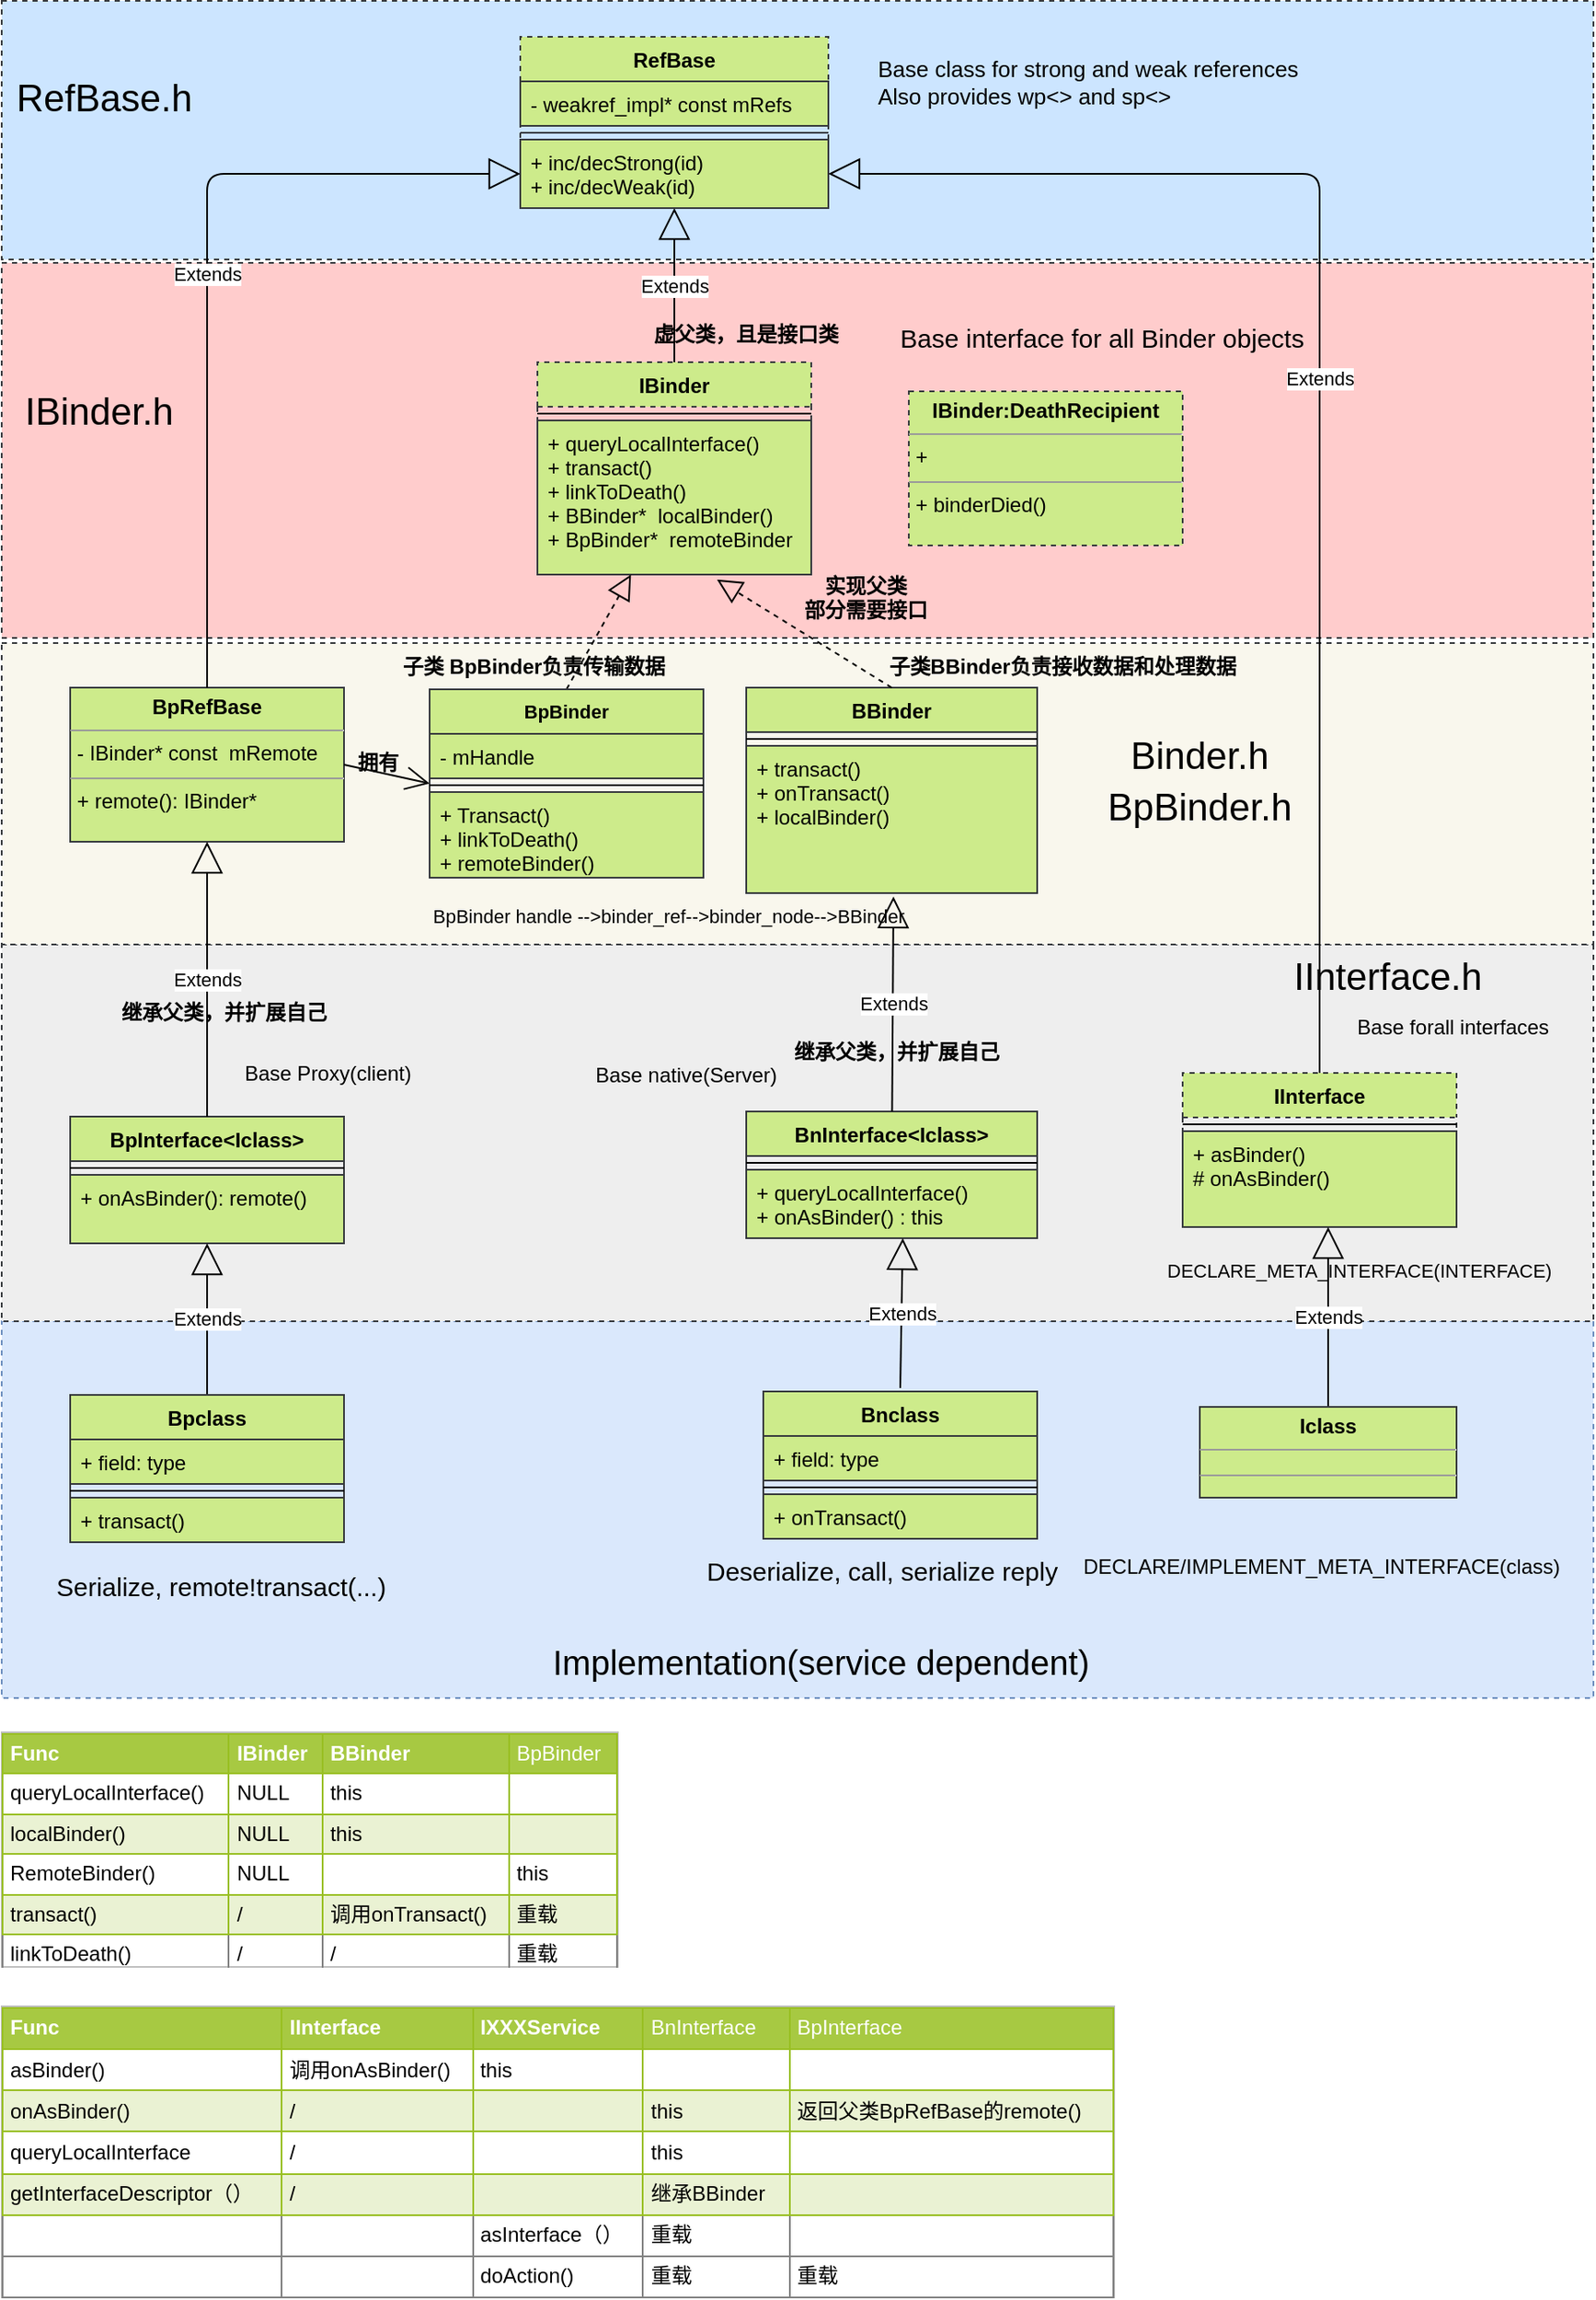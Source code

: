 <mxfile version="10.7.5" type="github"><diagram id="XoV3vyDaCqy8AsBaV7ED" name="Page-1"><mxGraphModel dx="1394" dy="1815" grid="1" gridSize="10" guides="1" tooltips="1" connect="1" arrows="1" fold="1" page="1" pageScale="1" pageWidth="850" pageHeight="1100" math="0" shadow="0"><root><mxCell id="0"/><mxCell id="1" parent="0"/><mxCell id="CPsG9SEY5jyk_iXfo9My-16" value="" style="rounded=0;whiteSpace=wrap;html=1;dashed=1;fillColor=#dae8fc;strokeColor=#6c8ebf;" vertex="1" parent="1"><mxGeometry x="17" y="-303.5" width="930" height="220" as="geometry"/></mxCell><mxCell id="CPsG9SEY5jyk_iXfo9My-9" value="" style="rounded=0;whiteSpace=wrap;html=1;dashed=1;fillColor=#eeeeee;strokeColor=#36393d;" vertex="1" parent="1"><mxGeometry x="17" y="-523.5" width="930" height="220" as="geometry"/></mxCell><mxCell id="CPsG9SEY5jyk_iXfo9My-1" value="" style="rounded=0;whiteSpace=wrap;html=1;dashed=1;fillColor=#f9f7ed;strokeColor=#36393d;" vertex="1" parent="1"><mxGeometry x="17" y="-699.5" width="930" height="176" as="geometry"/></mxCell><mxCell id="U_8C0pxJ0CiSHhDWeCDq-96" value="" style="rounded=0;whiteSpace=wrap;html=1;dashed=1;fillColor=#ffcccc;strokeColor=#36393d;" parent="1" vertex="1"><mxGeometry x="17" y="-921.5" width="930" height="219" as="geometry"/></mxCell><mxCell id="U_8C0pxJ0CiSHhDWeCDq-94" value="" style="rounded=0;whiteSpace=wrap;html=1;dashed=1;fillColor=#cce5ff;strokeColor=#36393d;" parent="1" vertex="1"><mxGeometry x="17" y="-1074.5" width="930" height="151" as="geometry"/></mxCell><mxCell id="U_8C0pxJ0CiSHhDWeCDq-1" value="IBinder" style="swimlane;fontStyle=1;align=center;verticalAlign=top;childLayout=stackLayout;horizontal=1;startSize=26;horizontalStack=0;resizeParent=1;resizeParentMax=0;resizeLast=0;collapsible=1;marginBottom=0;fillColor=#cdeb8b;strokeColor=#36393d;dashed=1;" parent="1" vertex="1"><mxGeometry x="330" y="-863.5" width="160" height="124" as="geometry"/></mxCell><mxCell id="U_8C0pxJ0CiSHhDWeCDq-2" value="" style="line;strokeWidth=1;fillColor=none;align=left;verticalAlign=middle;spacingTop=-1;spacingLeft=3;spacingRight=3;rotatable=0;labelPosition=right;points=[];portConstraint=eastwest;" parent="U_8C0pxJ0CiSHhDWeCDq-1" vertex="1"><mxGeometry y="26" width="160" height="8" as="geometry"/></mxCell><mxCell id="U_8C0pxJ0CiSHhDWeCDq-3" value="+ queryLocalInterface()&#10;+ transact()&#10;+ linkToDeath()&#10;+ BBinder*  localBinder()&#10;+ BpBinder*  remoteBinder" style="text;strokeColor=#36393d;fillColor=#cdeb8b;align=left;verticalAlign=top;spacingLeft=4;spacingRight=4;overflow=hidden;rotatable=0;points=[[0,0.5],[1,0.5]];portConstraint=eastwest;" parent="U_8C0pxJ0CiSHhDWeCDq-1" vertex="1"><mxGeometry y="34" width="160" height="90" as="geometry"/></mxCell><mxCell id="U_8C0pxJ0CiSHhDWeCDq-7" value="BBinder&#10;&#10;" style="swimlane;fontStyle=1;align=center;verticalAlign=top;childLayout=stackLayout;horizontal=1;startSize=26;horizontalStack=0;resizeParent=1;resizeParentMax=0;resizeLast=0;collapsible=1;marginBottom=0;fillColor=#cdeb8b;strokeColor=#36393d;" parent="1" vertex="1"><mxGeometry x="452" y="-673.5" width="170" height="120" as="geometry"/></mxCell><mxCell id="U_8C0pxJ0CiSHhDWeCDq-8" value="" style="line;strokeWidth=1;fillColor=none;align=left;verticalAlign=middle;spacingTop=-1;spacingLeft=3;spacingRight=3;rotatable=0;labelPosition=right;points=[];portConstraint=eastwest;" parent="U_8C0pxJ0CiSHhDWeCDq-7" vertex="1"><mxGeometry y="26" width="170" height="8" as="geometry"/></mxCell><mxCell id="U_8C0pxJ0CiSHhDWeCDq-9" value="+ transact()&#10;+ onTransact()&#10;+ localBinder()&#10;" style="text;strokeColor=#36393d;fillColor=#cdeb8b;align=left;verticalAlign=top;spacingLeft=4;spacingRight=4;overflow=hidden;rotatable=0;points=[[0,0.5],[1,0.5]];portConstraint=eastwest;" parent="U_8C0pxJ0CiSHhDWeCDq-7" vertex="1"><mxGeometry y="34" width="170" height="86" as="geometry"/></mxCell><mxCell id="U_8C0pxJ0CiSHhDWeCDq-10" value="IInterface&#10;&#10;" style="swimlane;fontStyle=1;align=center;verticalAlign=top;childLayout=stackLayout;horizontal=1;startSize=26;horizontalStack=0;resizeParent=1;resizeParentMax=0;resizeLast=0;collapsible=1;marginBottom=0;fillColor=#cdeb8b;strokeColor=#36393d;dashed=1;" parent="1" vertex="1"><mxGeometry x="707" y="-448.5" width="160" height="90" as="geometry"/></mxCell><mxCell id="U_8C0pxJ0CiSHhDWeCDq-11" value="" style="line;strokeWidth=1;fillColor=none;align=left;verticalAlign=middle;spacingTop=-1;spacingLeft=3;spacingRight=3;rotatable=0;labelPosition=right;points=[];portConstraint=eastwest;" parent="U_8C0pxJ0CiSHhDWeCDq-10" vertex="1"><mxGeometry y="26" width="160" height="8" as="geometry"/></mxCell><mxCell id="U_8C0pxJ0CiSHhDWeCDq-12" value="+ asBinder()&#10;# onAsBinder()&#10;" style="text;strokeColor=#36393d;fillColor=#cdeb8b;align=left;verticalAlign=top;spacingLeft=4;spacingRight=4;overflow=hidden;rotatable=0;points=[[0,0.5],[1,0.5]];portConstraint=eastwest;" parent="U_8C0pxJ0CiSHhDWeCDq-10" vertex="1"><mxGeometry y="34" width="160" height="56" as="geometry"/></mxCell><mxCell id="U_8C0pxJ0CiSHhDWeCDq-16" value="BnInterface&lt;Iclass&gt;" style="swimlane;fontStyle=1;align=center;verticalAlign=top;childLayout=stackLayout;horizontal=1;startSize=26;horizontalStack=0;resizeParent=1;resizeParentMax=0;resizeLast=0;collapsible=1;marginBottom=0;fillColor=#cdeb8b;strokeColor=#36393d;" parent="1" vertex="1"><mxGeometry x="452" y="-426" width="170" height="74" as="geometry"/></mxCell><mxCell id="U_8C0pxJ0CiSHhDWeCDq-17" value="" style="line;strokeWidth=1;fillColor=none;align=left;verticalAlign=middle;spacingTop=-1;spacingLeft=3;spacingRight=3;rotatable=0;labelPosition=right;points=[];portConstraint=eastwest;" parent="U_8C0pxJ0CiSHhDWeCDq-16" vertex="1"><mxGeometry y="26" width="170" height="8" as="geometry"/></mxCell><mxCell id="U_8C0pxJ0CiSHhDWeCDq-18" value="+ queryLocalInterface()&#10;+ onAsBinder() : this" style="text;strokeColor=#36393d;fillColor=#cdeb8b;align=left;verticalAlign=top;spacingLeft=4;spacingRight=4;overflow=hidden;rotatable=0;points=[[0,0.5],[1,0.5]];portConstraint=eastwest;" parent="U_8C0pxJ0CiSHhDWeCDq-16" vertex="1"><mxGeometry y="34" width="170" height="40" as="geometry"/></mxCell><mxCell id="U_8C0pxJ0CiSHhDWeCDq-19" value="Extends" style="endArrow=block;endSize=16;endFill=0;html=1;entryX=0.506;entryY=1.023;entryDx=0;entryDy=0;entryPerimeter=0;" parent="1" source="U_8C0pxJ0CiSHhDWeCDq-16" target="U_8C0pxJ0CiSHhDWeCDq-9" edge="1"><mxGeometry width="160" relative="1" as="geometry"><mxPoint x="647" y="-223.5" as="sourcePoint"/><mxPoint x="807" y="-223.5" as="targetPoint"/></mxGeometry></mxCell><mxCell id="U_8C0pxJ0CiSHhDWeCDq-21" value="BpInterface&lt;Iclass&gt;" style="swimlane;fontStyle=1;align=center;verticalAlign=top;childLayout=stackLayout;horizontal=1;startSize=26;horizontalStack=0;resizeParent=1;resizeParentMax=0;resizeLast=0;collapsible=1;marginBottom=0;fillColor=#cdeb8b;strokeColor=#36393d;" parent="1" vertex="1"><mxGeometry x="57" y="-423" width="160" height="74" as="geometry"/></mxCell><mxCell id="U_8C0pxJ0CiSHhDWeCDq-22" value="" style="line;strokeWidth=1;fillColor=none;align=left;verticalAlign=middle;spacingTop=-1;spacingLeft=3;spacingRight=3;rotatable=0;labelPosition=right;points=[];portConstraint=eastwest;" parent="U_8C0pxJ0CiSHhDWeCDq-21" vertex="1"><mxGeometry y="26" width="160" height="8" as="geometry"/></mxCell><mxCell id="U_8C0pxJ0CiSHhDWeCDq-24" value="+ onAsBinder(): remote()" style="text;strokeColor=#36393d;fillColor=#cdeb8b;align=left;verticalAlign=top;spacingLeft=4;spacingRight=4;overflow=hidden;rotatable=0;points=[[0,0.5],[1,0.5]];portConstraint=eastwest;" parent="U_8C0pxJ0CiSHhDWeCDq-21" vertex="1"><mxGeometry y="34" width="160" height="40" as="geometry"/></mxCell><mxCell id="U_8C0pxJ0CiSHhDWeCDq-25" value="&lt;p style=&quot;margin: 0px ; margin-top: 4px ; text-align: center&quot;&gt;&lt;b&gt;BpRefBase&lt;/b&gt;&lt;/p&gt;&lt;hr size=&quot;1&quot;&gt;&lt;p style=&quot;margin: 0px ; margin-left: 4px&quot;&gt;- IBinder* const&amp;nbsp; mRemote&lt;/p&gt;&lt;hr size=&quot;1&quot;&gt;&lt;p style=&quot;margin: 0px ; margin-left: 4px&quot;&gt;+ remote(): IBinder*&lt;/p&gt;" style="verticalAlign=top;align=left;overflow=fill;fontSize=12;fontFamily=Helvetica;html=1;fillColor=#cdeb8b;strokeColor=#36393d;" parent="1" vertex="1"><mxGeometry x="57" y="-673.5" width="160" height="90" as="geometry"/></mxCell><mxCell id="U_8C0pxJ0CiSHhDWeCDq-26" value="Extends" style="endArrow=block;endSize=16;endFill=0;html=1;entryX=0.5;entryY=1;entryDx=0;entryDy=0;" parent="1" source="U_8C0pxJ0CiSHhDWeCDq-21" target="U_8C0pxJ0CiSHhDWeCDq-25" edge="1"><mxGeometry width="160" relative="1" as="geometry"><mxPoint x="57" y="-273.5" as="sourcePoint"/><mxPoint x="217" y="-273.5" as="targetPoint"/></mxGeometry></mxCell><mxCell id="U_8C0pxJ0CiSHhDWeCDq-37" value="Extends" style="endArrow=block;endSize=16;endFill=0;html=1;" parent="1" target="U_8C0pxJ0CiSHhDWeCDq-24" edge="1"><mxGeometry width="160" relative="1" as="geometry"><mxPoint x="137" y="-261" as="sourcePoint"/><mxPoint x="247" y="-53.5" as="targetPoint"/></mxGeometry></mxCell><mxCell id="U_8C0pxJ0CiSHhDWeCDq-38" value="Extends" style="endArrow=block;endSize=16;endFill=0;html=1;entryX=0.538;entryY=1;entryDx=0;entryDy=0;entryPerimeter=0;exitX=0.5;exitY=0;exitDx=0;exitDy=0;" parent="1" target="U_8C0pxJ0CiSHhDWeCDq-18" edge="1"><mxGeometry width="160" relative="1" as="geometry"><mxPoint x="542" y="-264.5" as="sourcePoint"/><mxPoint x="697" y="-223.5" as="targetPoint"/></mxGeometry></mxCell><mxCell id="U_8C0pxJ0CiSHhDWeCDq-39" value="Extends" style="endArrow=block;endSize=16;endFill=0;html=1;exitX=0.5;exitY=0;exitDx=0;exitDy=0;" parent="1" source="U_8C0pxJ0CiSHhDWeCDq-93" edge="1"><mxGeometry width="160" relative="1" as="geometry"><mxPoint x="857" y="-260.5" as="sourcePoint"/><mxPoint x="792" y="-358.5" as="targetPoint"/></mxGeometry></mxCell><mxCell id="U_8C0pxJ0CiSHhDWeCDq-40" value="" style="endArrow=open;endFill=1;endSize=12;html=1;entryX=0.875;entryY=1;entryDx=0;entryDy=0;entryPerimeter=0;exitX=1;exitY=0.5;exitDx=0;exitDy=0;" parent="1" source="U_8C0pxJ0CiSHhDWeCDq-25" target="U_8C0pxJ0CiSHhDWeCDq-50" edge="1"><mxGeometry width="160" relative="1" as="geometry"><mxPoint x="57" y="-573.5" as="sourcePoint"/><mxPoint x="217" y="-573.5" as="targetPoint"/></mxGeometry></mxCell><mxCell id="U_8C0pxJ0CiSHhDWeCDq-43" value="虚父类，且是接口类" style="text;align=center;fontStyle=1;verticalAlign=middle;spacingLeft=3;spacingRight=3;strokeColor=none;rotatable=0;points=[[0,0.5],[1,0.5]];portConstraint=eastwest;" parent="1" vertex="1"><mxGeometry x="412" y="-893.5" width="80" height="26" as="geometry"/></mxCell><mxCell id="U_8C0pxJ0CiSHhDWeCDq-44" value="子类 BpBinder负责传输数据" style="text;align=center;fontStyle=1;verticalAlign=middle;spacingLeft=3;spacingRight=3;strokeColor=none;rotatable=0;points=[[0,0.5],[1,0.5]];portConstraint=eastwest;" parent="1" vertex="1"><mxGeometry x="288" y="-699.5" width="80" height="26" as="geometry"/></mxCell><mxCell id="U_8C0pxJ0CiSHhDWeCDq-45" value="子类BBinder负责接收数据和处理数据" style="text;align=center;fontStyle=1;verticalAlign=middle;spacingLeft=3;spacingRight=3;strokeColor=none;rotatable=0;points=[[0,0.5],[1,0.5]];portConstraint=eastwest;" parent="1" vertex="1"><mxGeometry x="597" y="-699.5" width="80" height="26" as="geometry"/></mxCell><mxCell id="U_8C0pxJ0CiSHhDWeCDq-47" value="实现父类&#10;部分需要接口" style="text;align=center;fontStyle=1;verticalAlign=middle;spacingLeft=3;spacingRight=3;strokeColor=none;rotatable=0;points=[[0,0.5],[1,0.5]];portConstraint=eastwest;" parent="1" vertex="1"><mxGeometry x="482" y="-739.5" width="80" height="26" as="geometry"/></mxCell><mxCell id="U_8C0pxJ0CiSHhDWeCDq-48" value="继承父类，并扩展自己" style="text;align=center;fontStyle=1;verticalAlign=middle;spacingLeft=3;spacingRight=3;strokeColor=none;rotatable=0;points=[[0,0.5],[1,0.5]];portConstraint=eastwest;" parent="1" vertex="1"><mxGeometry x="107" y="-497.5" width="80" height="26" as="geometry"/></mxCell><mxCell id="U_8C0pxJ0CiSHhDWeCDq-49" value="继承父类，并扩展自己" style="text;align=center;fontStyle=1;verticalAlign=middle;spacingLeft=3;spacingRight=3;strokeColor=none;rotatable=0;points=[[0,0.5],[1,0.5]];portConstraint=eastwest;" parent="1" vertex="1"><mxGeometry x="500" y="-474.5" width="80" height="26" as="geometry"/></mxCell><mxCell id="U_8C0pxJ0CiSHhDWeCDq-50" value="拥有" style="text;align=center;fontStyle=1;verticalAlign=middle;spacingLeft=3;spacingRight=3;strokeColor=none;rotatable=0;points=[[0,0.5],[1,0.5]];portConstraint=eastwest;" parent="1" vertex="1"><mxGeometry x="197" y="-643.5" width="80" height="26" as="geometry"/></mxCell><mxCell id="U_8C0pxJ0CiSHhDWeCDq-52" value="&lt;table border=&quot;1&quot; width=&quot;100%&quot; cellpadding=&quot;4&quot; style=&quot;width: 100% ; height: 100% ; border-collapse: collapse&quot;&gt;&lt;tbody&gt;&lt;tr style=&quot;background-color: #a7c942 ; color: #ffffff ; border: 1px solid #98bf21&quot;&gt;&lt;th align=&quot;left&quot;&gt;Func&lt;/th&gt;&lt;th align=&quot;left&quot;&gt;IBinder&lt;/th&gt;&lt;th align=&quot;left&quot;&gt;BBinder&lt;/th&gt;&lt;td&gt;BpBinder&lt;/td&gt;&lt;/tr&gt;&lt;tr style=&quot;border: 1px solid #98bf21&quot;&gt;&lt;td&gt;queryLocalInterface()&lt;/td&gt;&lt;td&gt;NULL&lt;/td&gt;&lt;td&gt;this&lt;/td&gt;&lt;td&gt;&lt;br&gt;&lt;/td&gt;&lt;/tr&gt;&lt;tr style=&quot;background-color: #eaf2d3 ; border: 1px solid #98bf21&quot;&gt;&lt;td&gt;localBinder()&lt;/td&gt;&lt;td&gt;NULL&lt;/td&gt;&lt;td&gt;this&lt;/td&gt;&lt;td&gt;&lt;br&gt;&lt;/td&gt;&lt;/tr&gt;&lt;tr style=&quot;border: 1px solid #98bf21&quot;&gt;&lt;td&gt;RemoteBinder()&lt;/td&gt;&lt;td&gt;NULL&lt;/td&gt;&lt;td&gt;&lt;br&gt;&lt;/td&gt;&lt;td&gt;this&lt;/td&gt;&lt;/tr&gt;&lt;tr style=&quot;background-color: #eaf2d3 ; border: 1px solid #98bf21&quot;&gt;&lt;td&gt;transact()&lt;/td&gt;&lt;td&gt;/&lt;/td&gt;&lt;td&gt;调用onTransact()&lt;/td&gt;&lt;td&gt;重载&amp;nbsp;&lt;/td&gt;&lt;/tr&gt;&lt;tr&gt;&lt;td&gt;linkToDeath()&lt;/td&gt;&lt;td&gt;/&lt;/td&gt;&lt;td&gt;/&lt;/td&gt;&lt;td&gt;重载&lt;/td&gt;&lt;/tr&gt;&lt;/tbody&gt;&lt;/table&gt;" style="text;html=1;strokeColor=#c0c0c0;fillColor=#ffffff;overflow=fill;rounded=0;" parent="1" vertex="1"><mxGeometry x="17" y="-63.5" width="360" height="137" as="geometry"/></mxCell><mxCell id="U_8C0pxJ0CiSHhDWeCDq-53" value="&lt;table border=&quot;1&quot; width=&quot;100%&quot; cellpadding=&quot;4&quot; style=&quot;width: 100% ; height: 100% ; border-collapse: collapse&quot;&gt;&lt;tbody&gt;&lt;tr style=&quot;background-color: #a7c942 ; color: #ffffff ; border: 1px solid #98bf21&quot;&gt;&lt;th align=&quot;left&quot;&gt;Func&lt;/th&gt;&lt;th align=&quot;left&quot;&gt;IInterface&lt;/th&gt;&lt;th align=&quot;left&quot;&gt;IXXXService&lt;/th&gt;&lt;td&gt;BnInterface&lt;/td&gt;&lt;td&gt;BpInterface&lt;/td&gt;&lt;/tr&gt;&lt;tr style=&quot;border: 1px solid #98bf21&quot;&gt;&lt;td&gt;asBinder()&lt;/td&gt;&lt;td&gt;调用onAsBinder()&lt;br&gt;&lt;/td&gt;&lt;td&gt;this&lt;/td&gt;&lt;td&gt;&lt;br&gt;&lt;/td&gt;&lt;td&gt;&lt;br&gt;&lt;/td&gt;&lt;/tr&gt;&lt;tr style=&quot;background-color: #eaf2d3 ; border: 1px solid #98bf21&quot;&gt;&lt;td&gt;onAsBinder()&lt;/td&gt;&lt;td&gt;/&lt;/td&gt;&lt;td&gt;&lt;br&gt;&lt;/td&gt;&lt;td&gt;this&lt;/td&gt;&lt;td&gt;返回父类BpRefBase的remote()&lt;br&gt;&lt;/td&gt;&lt;/tr&gt;&lt;tr style=&quot;border: 1px solid #98bf21&quot;&gt;&lt;td&gt;queryLocalInterface&lt;br&gt;&lt;/td&gt;&lt;td&gt;/&lt;/td&gt;&lt;td&gt;&lt;br&gt;&lt;/td&gt;&lt;td&gt;this&lt;/td&gt;&lt;td&gt;&lt;br&gt;&lt;/td&gt;&lt;/tr&gt;&lt;tr style=&quot;background-color: #eaf2d3 ; border: 1px solid #98bf21&quot;&gt;&lt;td&gt;getInterfaceDescriptor（）&lt;br&gt;&lt;/td&gt;&lt;td&gt;/&lt;/td&gt;&lt;td&gt;&lt;br&gt;&lt;/td&gt;&lt;td&gt;继承BBinder&amp;nbsp;&lt;/td&gt;&lt;td&gt;&lt;br&gt;&lt;/td&gt;&lt;/tr&gt;&lt;tr&gt;&lt;td&gt;&lt;br&gt;&lt;/td&gt;&lt;td&gt;&lt;br&gt;&lt;/td&gt;&lt;td&gt;asInterface（）&lt;br&gt;&lt;/td&gt;&lt;td&gt;重载&lt;/td&gt;&lt;td&gt;&lt;br&gt;&lt;/td&gt;&lt;/tr&gt;&lt;tr&gt;&lt;td&gt;&lt;br&gt;&lt;/td&gt;&lt;td&gt;&lt;br&gt;&lt;/td&gt;&lt;td&gt;doAction()&lt;/td&gt;&lt;td&gt;重载&lt;/td&gt;&lt;td&gt;重载&lt;/td&gt;&lt;/tr&gt;&lt;/tbody&gt;&lt;/table&gt;" style="text;html=1;strokeColor=#c0c0c0;fillColor=#ffffff;overflow=fill;rounded=0;" parent="1" vertex="1"><mxGeometry x="17" y="96.5" width="650" height="170" as="geometry"/></mxCell><mxCell id="U_8C0pxJ0CiSHhDWeCDq-59" value="Extends" style="endArrow=block;endSize=16;endFill=0;html=1;exitX=0.5;exitY=0;exitDx=0;exitDy=0;" parent="1" source="U_8C0pxJ0CiSHhDWeCDq-1" target="U_8C0pxJ0CiSHhDWeCDq-65" edge="1"><mxGeometry width="160" relative="1" as="geometry"><mxPoint x="397" y="-803.5" as="sourcePoint"/><mxPoint x="397" y="-902.5" as="targetPoint"/></mxGeometry></mxCell><mxCell id="U_8C0pxJ0CiSHhDWeCDq-62" value="RefBase" style="swimlane;fontStyle=1;align=center;verticalAlign=top;childLayout=stackLayout;horizontal=1;startSize=26;horizontalStack=0;resizeParent=1;resizeParentMax=0;resizeLast=0;collapsible=1;marginBottom=0;dashed=1;fillColor=#cdeb8b;strokeColor=#36393d;" parent="1" vertex="1"><mxGeometry x="320" y="-1053.5" width="180" height="100" as="geometry"/></mxCell><mxCell id="U_8C0pxJ0CiSHhDWeCDq-63" value="- weakref_impl* const mRefs" style="text;strokeColor=#36393d;fillColor=#cdeb8b;align=left;verticalAlign=top;spacingLeft=4;spacingRight=4;overflow=hidden;rotatable=0;points=[[0,0.5],[1,0.5]];portConstraint=eastwest;" parent="U_8C0pxJ0CiSHhDWeCDq-62" vertex="1"><mxGeometry y="26" width="180" height="26" as="geometry"/></mxCell><mxCell id="U_8C0pxJ0CiSHhDWeCDq-64" value="" style="line;strokeWidth=1;fillColor=#cdeb8b;align=left;verticalAlign=middle;spacingTop=-1;spacingLeft=3;spacingRight=3;rotatable=0;labelPosition=right;points=[];portConstraint=eastwest;strokeColor=#36393d;" parent="U_8C0pxJ0CiSHhDWeCDq-62" vertex="1"><mxGeometry y="52" width="180" height="8" as="geometry"/></mxCell><mxCell id="U_8C0pxJ0CiSHhDWeCDq-65" value="+ inc/decStrong(id)&#10;+ inc/decWeak(id)&#10;" style="text;strokeColor=#36393d;fillColor=#cdeb8b;align=left;verticalAlign=top;spacingLeft=4;spacingRight=4;overflow=hidden;rotatable=0;points=[[0,0.5],[1,0.5]];portConstraint=eastwest;" parent="U_8C0pxJ0CiSHhDWeCDq-62" vertex="1"><mxGeometry y="60" width="180" height="40" as="geometry"/></mxCell><mxCell id="U_8C0pxJ0CiSHhDWeCDq-68" value="" style="endArrow=block;dashed=1;endFill=0;endSize=12;html=1;exitX=0.5;exitY=0;exitDx=0;exitDy=0;" parent="1" source="CPsG9SEY5jyk_iXfo9My-23" target="U_8C0pxJ0CiSHhDWeCDq-3" edge="1"><mxGeometry width="160" relative="1" as="geometry"><mxPoint x="367" y="-613.5" as="sourcePoint"/><mxPoint x="487" y="-693.5" as="targetPoint"/></mxGeometry></mxCell><mxCell id="U_8C0pxJ0CiSHhDWeCDq-72" value="Extends" style="endArrow=block;endSize=16;endFill=0;html=1;exitX=0.5;exitY=0;exitDx=0;exitDy=0;edgeStyle=orthogonalEdgeStyle;" parent="1" source="U_8C0pxJ0CiSHhDWeCDq-10" target="U_8C0pxJ0CiSHhDWeCDq-65" edge="1"><mxGeometry width="160" relative="1" as="geometry"><mxPoint x="767" y="-593.5" as="sourcePoint"/><mxPoint x="927" y="-593.5" as="targetPoint"/><Array as="points"><mxPoint x="787" y="-973.5"/></Array></mxGeometry></mxCell><mxCell id="U_8C0pxJ0CiSHhDWeCDq-75" value="" style="endArrow=block;dashed=1;endFill=0;endSize=12;html=1;entryX=0.656;entryY=1.033;entryDx=0;entryDy=0;entryPerimeter=0;exitX=0.5;exitY=0;exitDx=0;exitDy=0;" parent="1" source="U_8C0pxJ0CiSHhDWeCDq-7" target="U_8C0pxJ0CiSHhDWeCDq-3" edge="1"><mxGeometry width="160" relative="1" as="geometry"><mxPoint x="427" y="-513.5" as="sourcePoint"/><mxPoint x="587" y="-513.5" as="targetPoint"/></mxGeometry></mxCell><mxCell id="U_8C0pxJ0CiSHhDWeCDq-79" value="Extends" style="endArrow=block;endSize=16;endFill=0;html=1;exitX=0.5;exitY=0;exitDx=0;exitDy=0;entryX=0;entryY=0.5;entryDx=0;entryDy=0;edgeStyle=orthogonalEdgeStyle;" parent="1" source="U_8C0pxJ0CiSHhDWeCDq-25" target="U_8C0pxJ0CiSHhDWeCDq-65" edge="1"><mxGeometry width="160" relative="1" as="geometry"><mxPoint x="127" y="-753.5" as="sourcePoint"/><mxPoint x="287" y="-753.5" as="targetPoint"/></mxGeometry></mxCell><mxCell id="U_8C0pxJ0CiSHhDWeCDq-84" value="Bnclass" style="swimlane;fontStyle=1;align=center;verticalAlign=top;childLayout=stackLayout;horizontal=1;startSize=26;horizontalStack=0;resizeParent=1;resizeParentMax=0;resizeLast=0;collapsible=1;marginBottom=0;fillColor=#cdeb8b;strokeColor=#36393d;" parent="1" vertex="1"><mxGeometry x="462" y="-262.5" width="160" height="86" as="geometry"/></mxCell><mxCell id="U_8C0pxJ0CiSHhDWeCDq-85" value="+ field: type" style="text;strokeColor=#36393d;fillColor=#cdeb8b;align=left;verticalAlign=top;spacingLeft=4;spacingRight=4;overflow=hidden;rotatable=0;points=[[0,0.5],[1,0.5]];portConstraint=eastwest;" parent="U_8C0pxJ0CiSHhDWeCDq-84" vertex="1"><mxGeometry y="26" width="160" height="26" as="geometry"/></mxCell><mxCell id="U_8C0pxJ0CiSHhDWeCDq-86" value="" style="line;strokeWidth=1;fillColor=none;align=left;verticalAlign=middle;spacingTop=-1;spacingLeft=3;spacingRight=3;rotatable=0;labelPosition=right;points=[];portConstraint=eastwest;" parent="U_8C0pxJ0CiSHhDWeCDq-84" vertex="1"><mxGeometry y="52" width="160" height="8" as="geometry"/></mxCell><mxCell id="U_8C0pxJ0CiSHhDWeCDq-87" value="+ onTransact()" style="text;strokeColor=#36393d;fillColor=#cdeb8b;align=left;verticalAlign=top;spacingLeft=4;spacingRight=4;overflow=hidden;rotatable=0;points=[[0,0.5],[1,0.5]];portConstraint=eastwest;" parent="U_8C0pxJ0CiSHhDWeCDq-84" vertex="1"><mxGeometry y="60" width="160" height="26" as="geometry"/></mxCell><mxCell id="U_8C0pxJ0CiSHhDWeCDq-88" value="Bpclass" style="swimlane;fontStyle=1;align=center;verticalAlign=top;childLayout=stackLayout;horizontal=1;startSize=26;horizontalStack=0;resizeParent=1;resizeParentMax=0;resizeLast=0;collapsible=1;marginBottom=0;fillColor=#cdeb8b;strokeColor=#36393d;" parent="1" vertex="1"><mxGeometry x="57" y="-260.5" width="160" height="86" as="geometry"/></mxCell><mxCell id="U_8C0pxJ0CiSHhDWeCDq-89" value="+ field: type" style="text;strokeColor=#36393d;fillColor=#cdeb8b;align=left;verticalAlign=top;spacingLeft=4;spacingRight=4;overflow=hidden;rotatable=0;points=[[0,0.5],[1,0.5]];portConstraint=eastwest;" parent="U_8C0pxJ0CiSHhDWeCDq-88" vertex="1"><mxGeometry y="26" width="160" height="26" as="geometry"/></mxCell><mxCell id="U_8C0pxJ0CiSHhDWeCDq-90" value="" style="line;strokeWidth=1;fillColor=none;align=left;verticalAlign=middle;spacingTop=-1;spacingLeft=3;spacingRight=3;rotatable=0;labelPosition=right;points=[];portConstraint=eastwest;" parent="U_8C0pxJ0CiSHhDWeCDq-88" vertex="1"><mxGeometry y="52" width="160" height="8" as="geometry"/></mxCell><mxCell id="U_8C0pxJ0CiSHhDWeCDq-91" value="+ transact()" style="text;strokeColor=#36393d;fillColor=#cdeb8b;align=left;verticalAlign=top;spacingLeft=4;spacingRight=4;overflow=hidden;rotatable=0;points=[[0,0.5],[1,0.5]];portConstraint=eastwest;" parent="U_8C0pxJ0CiSHhDWeCDq-88" vertex="1"><mxGeometry y="60" width="160" height="26" as="geometry"/></mxCell><mxCell id="U_8C0pxJ0CiSHhDWeCDq-93" value="&lt;p style=&quot;margin: 0px ; margin-top: 4px ; text-align: center&quot;&gt;&lt;b&gt;Iclass&lt;/b&gt;&lt;/p&gt;&lt;hr size=&quot;1&quot;&gt;&lt;div style=&quot;height: 2px&quot;&gt;&lt;/div&gt;&lt;hr size=&quot;1&quot;&gt;&lt;div style=&quot;height: 2px&quot;&gt;&lt;/div&gt;" style="verticalAlign=top;align=left;overflow=fill;fontSize=12;fontFamily=Helvetica;html=1;fillColor=#cdeb8b;strokeColor=#36393d;" parent="1" vertex="1"><mxGeometry x="717" y="-253.5" width="150" height="53" as="geometry"/></mxCell><mxCell id="U_8C0pxJ0CiSHhDWeCDq-95" value="RefBase.h" style="text;html=1;strokeColor=none;fillColor=none;align=center;verticalAlign=middle;whiteSpace=wrap;rounded=0;dashed=1;fontSize=22;" parent="1" vertex="1"><mxGeometry x="57" y="-1027.5" width="40" height="20" as="geometry"/></mxCell><mxCell id="U_8C0pxJ0CiSHhDWeCDq-97" value="IBinder.h" style="text;html=1;strokeColor=none;fillColor=none;align=center;verticalAlign=middle;whiteSpace=wrap;rounded=0;dashed=1;fontSize=22;" parent="1" vertex="1"><mxGeometry x="54" y="-844" width="40" height="20" as="geometry"/></mxCell><mxCell id="CPsG9SEY5jyk_iXfo9My-2" value="Binder.h" style="text;html=1;strokeColor=none;fillColor=none;align=center;verticalAlign=middle;whiteSpace=wrap;rounded=0;dashed=1;fontSize=22;" vertex="1" parent="1"><mxGeometry x="697" y="-643.5" width="40" height="20" as="geometry"/></mxCell><mxCell id="CPsG9SEY5jyk_iXfo9My-3" value="BpBinder.h" style="text;html=1;strokeColor=none;fillColor=none;align=center;verticalAlign=middle;whiteSpace=wrap;rounded=0;dashed=1;fontSize=22;" vertex="1" parent="1"><mxGeometry x="697" y="-613.5" width="40" height="20" as="geometry"/></mxCell><mxCell id="CPsG9SEY5jyk_iXfo9My-10" value="IInterface.h" style="text;html=1;strokeColor=none;fillColor=none;align=center;verticalAlign=middle;whiteSpace=wrap;rounded=0;dashed=1;fontSize=22;" vertex="1" parent="1"><mxGeometry x="807" y="-514" width="40" height="20" as="geometry"/></mxCell><mxCell id="CPsG9SEY5jyk_iXfo9My-11" value="&lt;div style=&quot;font-size: 13px;&quot;&gt;Base class for strong and weak references&lt;/div&gt;&lt;div style=&quot;font-size: 13px;&quot;&gt;Also provides wp&amp;lt;&amp;gt; and sp&amp;lt;&amp;gt;&lt;/div&gt;" style="text;html=1;strokeColor=none;fillColor=none;align=left;verticalAlign=middle;whiteSpace=wrap;rounded=0;dashed=1;fontSize=13;" vertex="1" parent="1"><mxGeometry x="527" y="-1037.5" width="280" height="20" as="geometry"/></mxCell><mxCell id="CPsG9SEY5jyk_iXfo9My-12" value="Base forall interfaces" style="text;html=1;fontSize=12;" vertex="1" parent="1"><mxGeometry x="807" y="-489.5" width="140" height="30" as="geometry"/></mxCell><mxCell id="CPsG9SEY5jyk_iXfo9My-13" value="Base native(Server)" style="text;html=1;fontSize=12;" vertex="1" parent="1"><mxGeometry x="362" y="-461.5" width="130" height="30" as="geometry"/></mxCell><mxCell id="CPsG9SEY5jyk_iXfo9My-14" value="Base Proxy(client)" style="text;html=1;fontSize=12;" vertex="1" parent="1"><mxGeometry x="157" y="-462" width="120" height="30" as="geometry"/></mxCell><mxCell id="CPsG9SEY5jyk_iXfo9My-15" value="DECLARE/IMPLEMENT_META_INTERFACE(class)" style="text;html=1;fontSize=12;" vertex="1" parent="1"><mxGeometry x="647" y="-174.5" width="300" height="30" as="geometry"/></mxCell><mxCell id="CPsG9SEY5jyk_iXfo9My-17" value="Implementation(service dependent)" style="text;html=1;fontSize=20;" vertex="1" parent="1"><mxGeometry x="337" y="-123.5" width="210" height="30" as="geometry"/></mxCell><mxCell id="CPsG9SEY5jyk_iXfo9My-18" value="Serialize, remote!transact(...)" style="text;html=1;fontSize=15;" vertex="1" parent="1"><mxGeometry x="47" y="-164.5" width="280" height="40" as="geometry"/></mxCell><mxCell id="CPsG9SEY5jyk_iXfo9My-19" value="Deserialize, call, serialize reply" style="text;html=1;fontSize=15;" vertex="1" parent="1"><mxGeometry x="427" y="-173.5" width="230" height="30" as="geometry"/></mxCell><mxCell id="CPsG9SEY5jyk_iXfo9My-20" value="&lt;p style=&quot;margin: 0px ; margin-top: 4px ; text-align: center&quot;&gt;&lt;b&gt;IBinder:DeathRecipient&lt;/b&gt;&lt;/p&gt;&lt;hr size=&quot;1&quot;&gt;&lt;p style=&quot;margin: 0px ; margin-left: 4px&quot;&gt;+&amp;nbsp;&lt;/p&gt;&lt;hr size=&quot;1&quot;&gt;&lt;p style=&quot;margin: 0px ; margin-left: 4px&quot;&gt;+ binderDied()&lt;/p&gt;" style="verticalAlign=top;align=left;overflow=fill;fontSize=12;fontFamily=Helvetica;html=1;dashed=1;fillColor=#cdeb8b;strokeColor=#36393d;" vertex="1" parent="1"><mxGeometry x="547" y="-846.5" width="160" height="90" as="geometry"/></mxCell><mxCell id="CPsG9SEY5jyk_iXfo9My-21" value="Base interface for all Binder objects" style="text;html=1;fontSize=15;" vertex="1" parent="1"><mxGeometry x="540" y="-893.5" width="260" height="30" as="geometry"/></mxCell><mxCell id="CPsG9SEY5jyk_iXfo9My-22" value="DECLARE_META_INTERFACE(INTERFACE)" style="text;html=1;fontSize=11;" vertex="1" parent="1"><mxGeometry x="696" y="-346" width="210" height="30" as="geometry"/></mxCell><mxCell id="CPsG9SEY5jyk_iXfo9My-23" value="BpBinder" style="swimlane;fontStyle=1;align=center;verticalAlign=top;childLayout=stackLayout;horizontal=1;startSize=26;horizontalStack=0;resizeParent=1;resizeParentMax=0;resizeLast=0;collapsible=1;marginBottom=0;fontSize=11;fillColor=#cdeb8b;strokeColor=#36393d;" vertex="1" parent="1"><mxGeometry x="267" y="-672.5" width="160" height="110" as="geometry"/></mxCell><mxCell id="CPsG9SEY5jyk_iXfo9My-24" value="- mHandle" style="text;strokeColor=#36393d;fillColor=#cdeb8b;align=left;verticalAlign=top;spacingLeft=4;spacingRight=4;overflow=hidden;rotatable=0;points=[[0,0.5],[1,0.5]];portConstraint=eastwest;" vertex="1" parent="CPsG9SEY5jyk_iXfo9My-23"><mxGeometry y="26" width="160" height="26" as="geometry"/></mxCell><mxCell id="CPsG9SEY5jyk_iXfo9My-25" value="" style="line;strokeWidth=1;fillColor=none;align=left;verticalAlign=middle;spacingTop=-1;spacingLeft=3;spacingRight=3;rotatable=0;labelPosition=right;points=[];portConstraint=eastwest;" vertex="1" parent="CPsG9SEY5jyk_iXfo9My-23"><mxGeometry y="52" width="160" height="8" as="geometry"/></mxCell><mxCell id="CPsG9SEY5jyk_iXfo9My-26" value="+ Transact()&#10;+ linkToDeath()&#10;+ remoteBinder()&#10;" style="text;strokeColor=#36393d;fillColor=#cdeb8b;align=left;verticalAlign=top;spacingLeft=4;spacingRight=4;overflow=hidden;rotatable=0;points=[[0,0.5],[1,0.5]];portConstraint=eastwest;" vertex="1" parent="CPsG9SEY5jyk_iXfo9My-23"><mxGeometry y="60" width="160" height="50" as="geometry"/></mxCell><mxCell id="CPsG9SEY5jyk_iXfo9My-28" value="BpBinder handle --&gt;binder_ref--&gt;binder_node--&gt;BBinder" style="text;html=1;fontSize=11;" vertex="1" parent="1"><mxGeometry x="267" y="-553.5" width="300" height="30" as="geometry"/></mxCell></root></mxGraphModel></diagram></mxfile>
